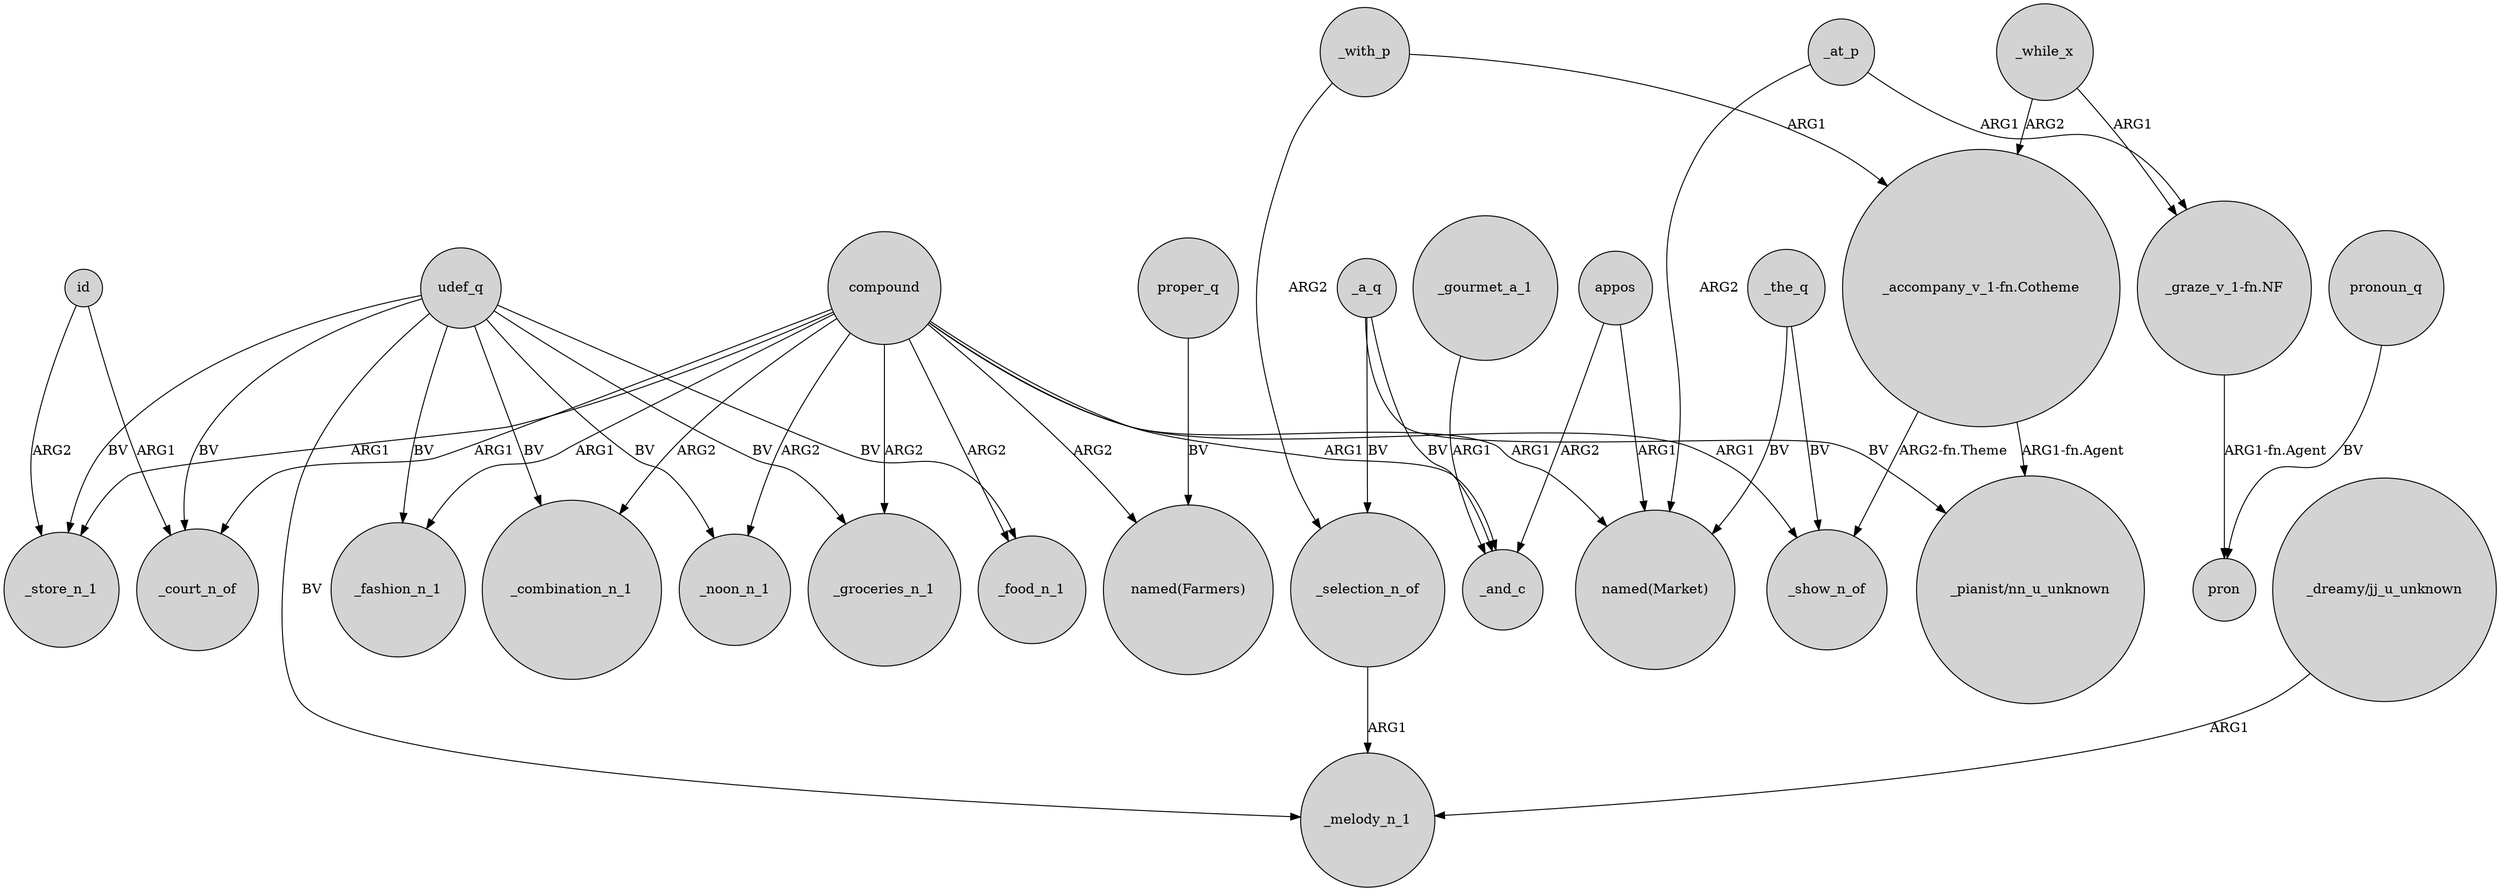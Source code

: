 digraph {
	node [shape=circle style=filled]
	id -> _store_n_1 [label=ARG2]
	compound -> _food_n_1 [label=ARG2]
	_with_p -> _selection_n_of [label=ARG2]
	proper_q -> "named(Farmers)" [label=BV]
	compound -> _store_n_1 [label=ARG1]
	_at_p -> "named(Market)" [label=ARG2]
	_gourmet_a_1 -> _and_c [label=ARG1]
	_while_x -> "_graze_v_1-fn.NF" [label=ARG1]
	udef_q -> _court_n_of [label=BV]
	udef_q -> _melody_n_1 [label=BV]
	"_dreamy/jj_u_unknown" -> _melody_n_1 [label=ARG1]
	_at_p -> "_graze_v_1-fn.NF" [label=ARG1]
	compound -> _combination_n_1 [label=ARG2]
	"_accompany_v_1-fn.Cotheme" -> "_pianist/nn_u_unknown" [label="ARG1-fn.Agent"]
	"_graze_v_1-fn.NF" -> pron [label="ARG1-fn.Agent"]
	"_accompany_v_1-fn.Cotheme" -> _show_n_of [label="ARG2-fn.Theme"]
	udef_q -> _food_n_1 [label=BV]
	udef_q -> _groceries_n_1 [label=BV]
	pronoun_q -> pron [label=BV]
	id -> _court_n_of [label=ARG1]
	_while_x -> "_accompany_v_1-fn.Cotheme" [label=ARG2]
	compound -> _show_n_of [label=ARG1]
	_selection_n_of -> _melody_n_1 [label=ARG1]
	appos -> _and_c [label=ARG2]
	udef_q -> _noon_n_1 [label=BV]
	compound -> _groceries_n_1 [label=ARG2]
	_the_q -> "named(Market)" [label=BV]
	_a_q -> _and_c [label=BV]
	compound -> _and_c [label=ARG1]
	_with_p -> "_accompany_v_1-fn.Cotheme" [label=ARG1]
	compound -> "named(Farmers)" [label=ARG2]
	udef_q -> _combination_n_1 [label=BV]
	_a_q -> _selection_n_of [label=BV]
	appos -> "named(Market)" [label=ARG1]
	compound -> _fashion_n_1 [label=ARG1]
	compound -> _noon_n_1 [label=ARG2]
	udef_q -> _fashion_n_1 [label=BV]
	compound -> "named(Market)" [label=ARG1]
	_a_q -> "_pianist/nn_u_unknown" [label=BV]
	udef_q -> _store_n_1 [label=BV]
	compound -> _court_n_of [label=ARG1]
	_the_q -> _show_n_of [label=BV]
}
